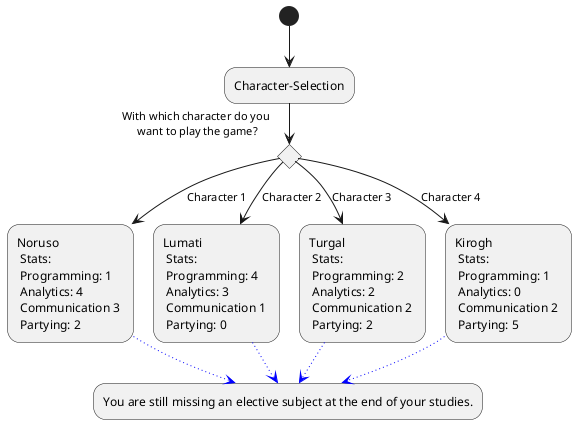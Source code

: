 @startuml
(*) --> "Character-Selection"
if "With which character do you\n want to play the game?" then
--> [Character 1] "Noruso \n Stats:\n Programming: 1 \n Analytics: 4\n Communication 3 \n Partying: 2" as char1
else
--> [Character 2] "Lumati \n Stats:\n Programming: 4 \n Analytics: 3\n Communication 1 \n Partying: 0" as char2
else
--> [Character 3] "Turgal \n Stats:\n Programming: 2 \n Analytics: 2\n Communication 2 \n Partying: 2" as char3
else
--> [Character 4] "Kirogh \n Stats:\n Programming: 1 \n Analytics: 0\n Communication 2 \n Partying: 5" as char4
-[#blue,dotted]-> "You are still missing an elective subject at the end of your studies." as nextDecision

'--> "You are still missing an elective subject at the end of your studies." as nextDecision
char1 -[#blue,dotted]-> nextDecision
char2 -[#blue,dotted]-> nextDecision
char3 -[#blue,dotted]-> nextDecision

@enduml